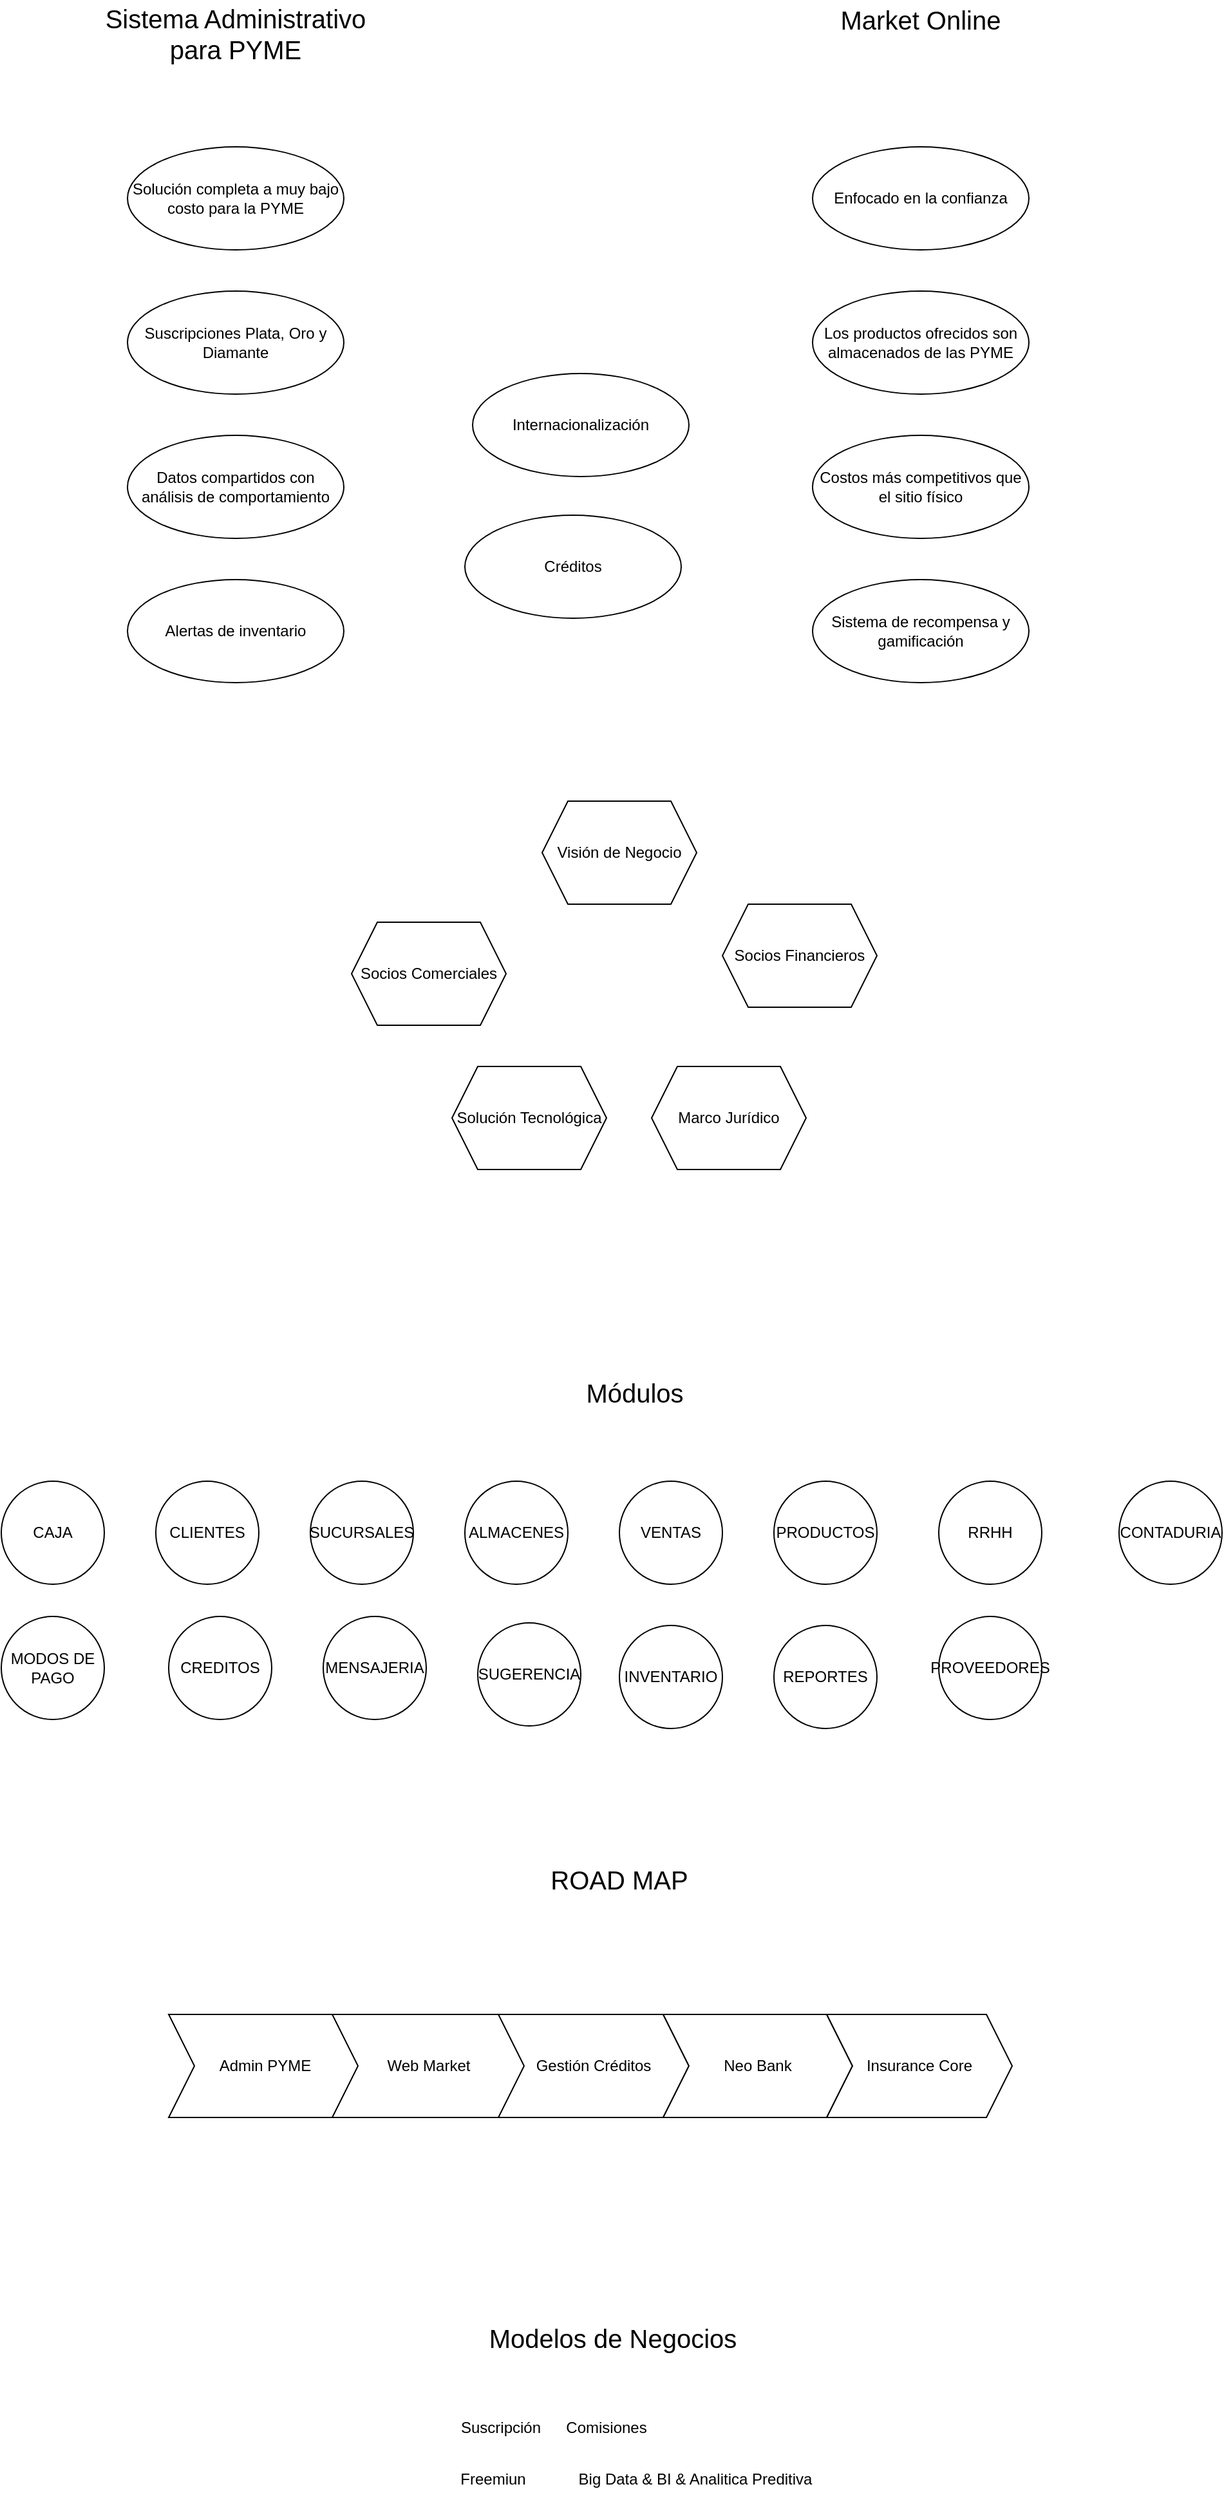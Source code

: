 <mxfile version="23.1.2" type="device" pages="4">
  <diagram name="Página-1" id="rIi8mp777EoybwdU9Ra2">
    <mxGraphModel dx="1674" dy="756" grid="1" gridSize="10" guides="1" tooltips="1" connect="1" arrows="1" fold="1" page="1" pageScale="1" pageWidth="1654" pageHeight="1169" math="0" shadow="0">
      <root>
        <mxCell id="0" />
        <mxCell id="1" parent="0" />
        <mxCell id="FgdXej-HgR9VR4h-SUFF-1" value="Sistema Administrativo para PYME" style="text;html=1;strokeColor=none;fillColor=none;align=center;verticalAlign=middle;whiteSpace=wrap;rounded=0;fontSize=20;" parent="1" vertex="1">
          <mxGeometry x="392" y="110" width="224" height="52" as="geometry" />
        </mxCell>
        <mxCell id="FgdXej-HgR9VR4h-SUFF-2" value="Market Online" style="text;html=1;strokeColor=none;fillColor=none;align=center;verticalAlign=middle;whiteSpace=wrap;rounded=0;fontSize=20;" parent="1" vertex="1">
          <mxGeometry x="952" y="110" width="168" height="30" as="geometry" />
        </mxCell>
        <mxCell id="FgdXej-HgR9VR4h-SUFF-3" value="Solución completa a muy bajo costo para la PYME" style="ellipse;whiteSpace=wrap;html=1;" parent="1" vertex="1">
          <mxGeometry x="420" y="224" width="168" height="80" as="geometry" />
        </mxCell>
        <mxCell id="FgdXej-HgR9VR4h-SUFF-4" value="Suscripciones Plata, Oro y Diamante" style="ellipse;whiteSpace=wrap;html=1;" parent="1" vertex="1">
          <mxGeometry x="420" y="336" width="168" height="80" as="geometry" />
        </mxCell>
        <mxCell id="FgdXej-HgR9VR4h-SUFF-5" value="Datos compartidos con análisis de comportamiento" style="ellipse;whiteSpace=wrap;html=1;" parent="1" vertex="1">
          <mxGeometry x="420" y="448" width="168" height="80" as="geometry" />
        </mxCell>
        <mxCell id="FgdXej-HgR9VR4h-SUFF-6" value="Enfocado en la confianza" style="ellipse;whiteSpace=wrap;html=1;" parent="1" vertex="1">
          <mxGeometry x="952" y="224" width="168" height="80" as="geometry" />
        </mxCell>
        <mxCell id="FgdXej-HgR9VR4h-SUFF-7" value="Los productos ofrecidos son almacenados de las PYME" style="ellipse;whiteSpace=wrap;html=1;" parent="1" vertex="1">
          <mxGeometry x="952" y="336" width="168" height="80" as="geometry" />
        </mxCell>
        <mxCell id="FgdXej-HgR9VR4h-SUFF-8" value="Costos más competitivos que el sitio físico" style="ellipse;whiteSpace=wrap;html=1;" parent="1" vertex="1">
          <mxGeometry x="952" y="448" width="168" height="80" as="geometry" />
        </mxCell>
        <mxCell id="FgdXej-HgR9VR4h-SUFF-9" value="Sistema de recompensa y gamificación" style="ellipse;whiteSpace=wrap;html=1;" parent="1" vertex="1">
          <mxGeometry x="952" y="560" width="168" height="80" as="geometry" />
        </mxCell>
        <mxCell id="FgdXej-HgR9VR4h-SUFF-10" value="Alertas de inventario" style="ellipse;whiteSpace=wrap;html=1;" parent="1" vertex="1">
          <mxGeometry x="420" y="560" width="168" height="80" as="geometry" />
        </mxCell>
        <mxCell id="FgdXej-HgR9VR4h-SUFF-11" value="Socios Comerciales" style="shape=hexagon;perimeter=hexagonPerimeter2;whiteSpace=wrap;html=1;fixedSize=1;" parent="1" vertex="1">
          <mxGeometry x="594" y="826" width="120" height="80" as="geometry" />
        </mxCell>
        <mxCell id="FgdXej-HgR9VR4h-SUFF-12" value="Socios Financieros" style="shape=hexagon;perimeter=hexagonPerimeter2;whiteSpace=wrap;html=1;fixedSize=1;" parent="1" vertex="1">
          <mxGeometry x="882" y="812" width="120" height="80" as="geometry" />
        </mxCell>
        <mxCell id="FgdXej-HgR9VR4h-SUFF-13" value="Visión de Negocio" style="shape=hexagon;perimeter=hexagonPerimeter2;whiteSpace=wrap;html=1;fixedSize=1;" parent="1" vertex="1">
          <mxGeometry x="742" y="732" width="120" height="80" as="geometry" />
        </mxCell>
        <mxCell id="FgdXej-HgR9VR4h-SUFF-14" value="Solución Tecnológica" style="shape=hexagon;perimeter=hexagonPerimeter2;whiteSpace=wrap;html=1;fixedSize=1;" parent="1" vertex="1">
          <mxGeometry x="672" y="938" width="120" height="80" as="geometry" />
        </mxCell>
        <mxCell id="FgdXej-HgR9VR4h-SUFF-15" value="Marco Jurídico" style="shape=hexagon;perimeter=hexagonPerimeter2;whiteSpace=wrap;html=1;fixedSize=1;" parent="1" vertex="1">
          <mxGeometry x="827" y="938" width="120" height="80" as="geometry" />
        </mxCell>
        <mxCell id="FgdXej-HgR9VR4h-SUFF-16" value="CAJA" style="ellipse;whiteSpace=wrap;html=1;aspect=fixed;" parent="1" vertex="1">
          <mxGeometry x="322" y="1260" width="80" height="80" as="geometry" />
        </mxCell>
        <mxCell id="FgdXej-HgR9VR4h-SUFF-17" value="CLIENTES" style="ellipse;whiteSpace=wrap;html=1;aspect=fixed;" parent="1" vertex="1">
          <mxGeometry x="442" y="1260" width="80" height="80" as="geometry" />
        </mxCell>
        <mxCell id="FgdXej-HgR9VR4h-SUFF-18" value="SUCURSALES" style="ellipse;whiteSpace=wrap;html=1;aspect=fixed;" parent="1" vertex="1">
          <mxGeometry x="562" y="1260" width="80" height="80" as="geometry" />
        </mxCell>
        <mxCell id="FgdXej-HgR9VR4h-SUFF-19" value="ALMACENES" style="ellipse;whiteSpace=wrap;html=1;aspect=fixed;" parent="1" vertex="1">
          <mxGeometry x="682" y="1260" width="80" height="80" as="geometry" />
        </mxCell>
        <mxCell id="FgdXej-HgR9VR4h-SUFF-20" value="VENTAS" style="ellipse;whiteSpace=wrap;html=1;aspect=fixed;" parent="1" vertex="1">
          <mxGeometry x="802" y="1260" width="80" height="80" as="geometry" />
        </mxCell>
        <mxCell id="FgdXej-HgR9VR4h-SUFF-21" value="PRODUCTOS" style="ellipse;whiteSpace=wrap;html=1;aspect=fixed;" parent="1" vertex="1">
          <mxGeometry x="922" y="1260" width="80" height="80" as="geometry" />
        </mxCell>
        <mxCell id="FgdXej-HgR9VR4h-SUFF-22" value="MODOS DE PAGO" style="ellipse;whiteSpace=wrap;html=1;aspect=fixed;" parent="1" vertex="1">
          <mxGeometry x="322" y="1365" width="80" height="80" as="geometry" />
        </mxCell>
        <mxCell id="FgdXej-HgR9VR4h-SUFF-23" value="CREDITOS" style="ellipse;whiteSpace=wrap;html=1;aspect=fixed;" parent="1" vertex="1">
          <mxGeometry x="452" y="1365" width="80" height="80" as="geometry" />
        </mxCell>
        <mxCell id="FgdXej-HgR9VR4h-SUFF-24" value="MENSAJERIA" style="ellipse;whiteSpace=wrap;html=1;aspect=fixed;" parent="1" vertex="1">
          <mxGeometry x="572" y="1365" width="80" height="80" as="geometry" />
        </mxCell>
        <mxCell id="FgdXej-HgR9VR4h-SUFF-25" value="SUGERENCIA" style="ellipse;whiteSpace=wrap;html=1;aspect=fixed;" parent="1" vertex="1">
          <mxGeometry x="692" y="1370" width="80" height="80" as="geometry" />
        </mxCell>
        <mxCell id="FgdXej-HgR9VR4h-SUFF-26" value="INVENTARIO" style="ellipse;whiteSpace=wrap;html=1;aspect=fixed;" parent="1" vertex="1">
          <mxGeometry x="802" y="1372" width="80" height="80" as="geometry" />
        </mxCell>
        <mxCell id="FgdXej-HgR9VR4h-SUFF-27" value="REPORTES" style="ellipse;whiteSpace=wrap;html=1;aspect=fixed;" parent="1" vertex="1">
          <mxGeometry x="922" y="1372" width="80" height="80" as="geometry" />
        </mxCell>
        <mxCell id="FgdXej-HgR9VR4h-SUFF-28" value="RRHH" style="ellipse;whiteSpace=wrap;html=1;aspect=fixed;" parent="1" vertex="1">
          <mxGeometry x="1050" y="1260" width="80" height="80" as="geometry" />
        </mxCell>
        <mxCell id="FgdXej-HgR9VR4h-SUFF-29" value="PROVEEDORES" style="ellipse;whiteSpace=wrap;html=1;aspect=fixed;" parent="1" vertex="1">
          <mxGeometry x="1050" y="1365" width="80" height="80" as="geometry" />
        </mxCell>
        <mxCell id="FgdXej-HgR9VR4h-SUFF-30" value="CONTADURIA" style="ellipse;whiteSpace=wrap;html=1;aspect=fixed;" parent="1" vertex="1">
          <mxGeometry x="1190" y="1260" width="80" height="80" as="geometry" />
        </mxCell>
        <mxCell id="FgdXej-HgR9VR4h-SUFF-31" value="Módulos" style="text;html=1;strokeColor=none;fillColor=none;align=center;verticalAlign=middle;whiteSpace=wrap;rounded=0;fontSize=20;" parent="1" vertex="1">
          <mxGeometry x="784" y="1176" width="60" height="30" as="geometry" />
        </mxCell>
        <mxCell id="FgdXej-HgR9VR4h-SUFF-32" value="ROAD MAP" style="text;html=1;strokeColor=none;fillColor=none;align=center;verticalAlign=middle;whiteSpace=wrap;rounded=0;fontSize=20;" parent="1" vertex="1">
          <mxGeometry x="734" y="1554" width="136" height="30" as="geometry" />
        </mxCell>
        <mxCell id="FgdXej-HgR9VR4h-SUFF-33" value="Admin PYME" style="shape=step;perimeter=stepPerimeter;whiteSpace=wrap;html=1;fixedSize=1;" parent="1" vertex="1">
          <mxGeometry x="452" y="1674" width="150" height="80" as="geometry" />
        </mxCell>
        <mxCell id="FgdXej-HgR9VR4h-SUFF-34" value="Web Market" style="shape=step;perimeter=stepPerimeter;whiteSpace=wrap;html=1;fixedSize=1;" parent="1" vertex="1">
          <mxGeometry x="579" y="1674" width="150" height="80" as="geometry" />
        </mxCell>
        <mxCell id="FgdXej-HgR9VR4h-SUFF-35" value="Gestión Créditos" style="shape=step;perimeter=stepPerimeter;whiteSpace=wrap;html=1;fixedSize=1;" parent="1" vertex="1">
          <mxGeometry x="708" y="1674" width="148" height="80" as="geometry" />
        </mxCell>
        <mxCell id="FgdXej-HgR9VR4h-SUFF-36" value="Neo Bank" style="shape=step;perimeter=stepPerimeter;whiteSpace=wrap;html=1;fixedSize=1;" parent="1" vertex="1">
          <mxGeometry x="836" y="1674" width="147" height="80" as="geometry" />
        </mxCell>
        <mxCell id="FgdXej-HgR9VR4h-SUFF-37" value="Insurance Core" style="shape=step;perimeter=stepPerimeter;whiteSpace=wrap;html=1;fixedSize=1;" parent="1" vertex="1">
          <mxGeometry x="963" y="1674" width="144" height="80" as="geometry" />
        </mxCell>
        <mxCell id="FgdXej-HgR9VR4h-SUFF-38" value="Modelos de Negocios" style="text;html=1;strokeColor=none;fillColor=none;align=center;verticalAlign=middle;whiteSpace=wrap;rounded=0;fontSize=20;" parent="1" vertex="1">
          <mxGeometry x="692" y="1910" width="210" height="30" as="geometry" />
        </mxCell>
        <mxCell id="FgdXej-HgR9VR4h-SUFF-39" value="Internacionalización" style="ellipse;whiteSpace=wrap;html=1;" parent="1" vertex="1">
          <mxGeometry x="688" y="400" width="168" height="80" as="geometry" />
        </mxCell>
        <mxCell id="nysZrhOHiiBM0kSMgnj0-1" value="Créditos" style="ellipse;whiteSpace=wrap;html=1;" parent="1" vertex="1">
          <mxGeometry x="682" y="510" width="168" height="80" as="geometry" />
        </mxCell>
        <mxCell id="nysZrhOHiiBM0kSMgnj0-2" value="Suscripción" style="text;html=1;strokeColor=none;fillColor=none;align=center;verticalAlign=middle;whiteSpace=wrap;rounded=0;" parent="1" vertex="1">
          <mxGeometry x="680" y="1980" width="60" height="30" as="geometry" />
        </mxCell>
        <mxCell id="nysZrhOHiiBM0kSMgnj0-3" value="Freemiun" style="text;html=1;strokeColor=none;fillColor=none;align=center;verticalAlign=middle;whiteSpace=wrap;rounded=0;" parent="1" vertex="1">
          <mxGeometry x="674" y="2020" width="60" height="30" as="geometry" />
        </mxCell>
        <mxCell id="nysZrhOHiiBM0kSMgnj0-4" value="Comisiones" style="text;html=1;strokeColor=none;fillColor=none;align=center;verticalAlign=middle;whiteSpace=wrap;rounded=0;" parent="1" vertex="1">
          <mxGeometry x="762" y="1980" width="60" height="30" as="geometry" />
        </mxCell>
        <mxCell id="nysZrhOHiiBM0kSMgnj0-5" value="Big Data &amp;amp; BI &amp;amp; Analitica Preditiva" style="text;html=1;strokeColor=none;fillColor=none;align=center;verticalAlign=middle;whiteSpace=wrap;rounded=0;" parent="1" vertex="1">
          <mxGeometry x="762" y="2020" width="198" height="30" as="geometry" />
        </mxCell>
      </root>
    </mxGraphModel>
  </diagram>
  <diagram id="5GQdm-QFGxT4q1j-ygYW" name="Página-2">
    <mxGraphModel dx="1674" dy="756" grid="1" gridSize="10" guides="1" tooltips="1" connect="1" arrows="1" fold="1" page="1" pageScale="1" pageWidth="1600" pageHeight="900" math="0" shadow="0">
      <root>
        <mxCell id="0" />
        <mxCell id="1" parent="0" />
        <mxCell id="yvIXk96me6TfUyMMV-JM-1" value="&lt;h1&gt;Roadmap Admin Pyme&lt;/h1&gt;" style="text;html=1;strokeColor=none;fillColor=none;spacing=5;spacingTop=-20;whiteSpace=wrap;overflow=hidden;rounded=0;" parent="1" vertex="1">
          <mxGeometry x="530" y="60" width="400" height="120" as="geometry" />
        </mxCell>
        <mxCell id="mVjnm3gxd34lomJ6Nhlv-1" value="CAJA" style="ellipse;whiteSpace=wrap;html=1;aspect=fixed;fillColor=#dae8fc;strokeColor=#6c8ebf;" parent="1" vertex="1">
          <mxGeometry x="170" y="400" width="80" height="80" as="geometry" />
        </mxCell>
        <mxCell id="mVjnm3gxd34lomJ6Nhlv-2" value="CLIENTES" style="ellipse;whiteSpace=wrap;html=1;aspect=fixed;fillColor=#d5e8d4;strokeColor=#82b366;" parent="1" vertex="1">
          <mxGeometry x="60" y="180" width="80" height="80" as="geometry" />
        </mxCell>
        <mxCell id="mVjnm3gxd34lomJ6Nhlv-3" value="SUCURSALES" style="ellipse;whiteSpace=wrap;html=1;aspect=fixed;fillColor=#e1d5e7;strokeColor=#9673a6;" parent="1" vertex="1">
          <mxGeometry x="120" y="280" width="80" height="80" as="geometry" />
        </mxCell>
        <mxCell id="mVjnm3gxd34lomJ6Nhlv-4" value="ALMACENES" style="ellipse;whiteSpace=wrap;html=1;aspect=fixed;fillColor=#e1d5e7;strokeColor=#9673a6;" parent="1" vertex="1">
          <mxGeometry x="320" y="280" width="80" height="80" as="geometry" />
        </mxCell>
        <mxCell id="mVjnm3gxd34lomJ6Nhlv-5" value="VENTAS" style="ellipse;whiteSpace=wrap;html=1;aspect=fixed;fillColor=#d5e8d4;strokeColor=#82b366;" parent="1" vertex="1">
          <mxGeometry x="360" y="180" width="80" height="80" as="geometry" />
        </mxCell>
        <mxCell id="mVjnm3gxd34lomJ6Nhlv-6" value="PRODUCTOS" style="ellipse;whiteSpace=wrap;html=1;aspect=fixed;fillColor=#d5e8d4;strokeColor=#82b366;" parent="1" vertex="1">
          <mxGeometry x="270" y="180" width="80" height="80" as="geometry" />
        </mxCell>
        <mxCell id="mVjnm3gxd34lomJ6Nhlv-7" value="MODOS DE PAGO" style="ellipse;whiteSpace=wrap;html=1;aspect=fixed;fillColor=#dae8fc;strokeColor=#6c8ebf;" parent="1" vertex="1">
          <mxGeometry x="260" y="400" width="80" height="80" as="geometry" />
        </mxCell>
        <mxCell id="mVjnm3gxd34lomJ6Nhlv-8" value="CREDITOS" style="ellipse;whiteSpace=wrap;html=1;aspect=fixed;fillColor=#f8cecc;strokeColor=#b85450;" parent="1" vertex="1">
          <mxGeometry x="215" y="580" width="80" height="80" as="geometry" />
        </mxCell>
        <mxCell id="mVjnm3gxd34lomJ6Nhlv-9" value="MENSAJERIA" style="ellipse;whiteSpace=wrap;html=1;aspect=fixed;fillColor=#ffe6cc;strokeColor=#d79b00;" parent="1" vertex="1">
          <mxGeometry x="270" y="500" width="80" height="80" as="geometry" />
        </mxCell>
        <mxCell id="mVjnm3gxd34lomJ6Nhlv-10" value="SUGERENCIA" style="ellipse;whiteSpace=wrap;html=1;aspect=fixed;fillColor=#ffe6cc;strokeColor=#d79b00;" parent="1" vertex="1">
          <mxGeometry x="170" y="500" width="80" height="80" as="geometry" />
        </mxCell>
        <mxCell id="mVjnm3gxd34lomJ6Nhlv-11" value="INVENTARIO" style="ellipse;whiteSpace=wrap;html=1;aspect=fixed;fillColor=#d5e8d4;strokeColor=#82b366;" parent="1" vertex="1">
          <mxGeometry x="160" y="180" width="80" height="80" as="geometry" />
        </mxCell>
        <mxCell id="mVjnm3gxd34lomJ6Nhlv-12" value="REPORTES" style="ellipse;whiteSpace=wrap;html=1;aspect=fixed;fillColor=#dae8fc;strokeColor=#6c8ebf;" parent="1" vertex="1">
          <mxGeometry x="350" y="400" width="80" height="80" as="geometry" />
        </mxCell>
        <mxCell id="mVjnm3gxd34lomJ6Nhlv-13" value="RRHH" style="ellipse;whiteSpace=wrap;html=1;aspect=fixed;fillColor=#e1d5e7;strokeColor=#9673a6;" parent="1" vertex="1">
          <mxGeometry x="30" y="280" width="80" height="80" as="geometry" />
        </mxCell>
        <mxCell id="mVjnm3gxd34lomJ6Nhlv-14" value="PROVEEDORES" style="ellipse;whiteSpace=wrap;html=1;aspect=fixed;fillColor=#e1d5e7;strokeColor=#9673a6;" parent="1" vertex="1">
          <mxGeometry x="220" y="280" width="80" height="80" as="geometry" />
        </mxCell>
        <mxCell id="mVjnm3gxd34lomJ6Nhlv-15" value="CONTADURIA" style="ellipse;whiteSpace=wrap;html=1;aspect=fixed;fillColor=#dae8fc;strokeColor=#6c8ebf;" parent="1" vertex="1">
          <mxGeometry x="60" y="400" width="80" height="80" as="geometry" />
        </mxCell>
        <mxCell id="mVjnm3gxd34lomJ6Nhlv-16" value="&lt;font style=&quot;font-size: 36px;&quot;&gt;MVP 9 meses&lt;/font&gt;" style="text;html=1;strokeColor=none;fillColor=none;align=center;verticalAlign=middle;whiteSpace=wrap;rounded=0;" parent="1" vertex="1">
          <mxGeometry y="750" width="290" height="30" as="geometry" />
        </mxCell>
        <mxCell id="mVjnm3gxd34lomJ6Nhlv-17" value="&lt;span style=&quot;color: rgb(0, 0, 0); font-family: Helvetica; font-size: 36px; font-style: normal; font-variant-ligatures: normal; font-variant-caps: normal; font-weight: 400; letter-spacing: normal; orphans: 2; text-align: center; text-indent: 0px; text-transform: none; widows: 2; word-spacing: 0px; -webkit-text-stroke-width: 0px; background-color: rgb(251, 251, 251); text-decoration-thickness: initial; text-decoration-style: initial; text-decoration-color: initial; float: none; display: inline !important;&quot;&gt;29 Feb termina el diseño de datos&lt;/span&gt;" style="text;whiteSpace=wrap;html=1;" parent="1" vertex="1">
          <mxGeometry x="30" y="860" width="650" height="70" as="geometry" />
        </mxCell>
        <mxCell id="mVjnm3gxd34lomJ6Nhlv-18" value="&lt;span style=&quot;color: rgb(0, 0, 0); font-family: Helvetica; font-size: 36px; font-style: normal; font-variant-ligatures: normal; font-variant-caps: normal; font-weight: 400; letter-spacing: normal; orphans: 2; text-align: center; text-indent: 0px; text-transform: none; widows: 2; word-spacing: 0px; -webkit-text-stroke-width: 0px; background-color: rgb(251, 251, 251); text-decoration-thickness: initial; text-decoration-style: initial; text-decoration-color: initial; float: none; display: inline !important;&quot;&gt;09 Feb Inicio diseño de datos&lt;/span&gt;" style="text;whiteSpace=wrap;html=1;" parent="1" vertex="1">
          <mxGeometry x="30" y="800" width="540" height="70" as="geometry" />
        </mxCell>
        <mxCell id="mVjnm3gxd34lomJ6Nhlv-19" value="&lt;span style=&quot;color: rgb(0, 0, 0); font-family: Helvetica; font-size: 36px; font-style: normal; font-variant-ligatures: normal; font-variant-caps: normal; font-weight: 400; letter-spacing: normal; orphans: 2; text-align: center; text-indent: 0px; text-transform: none; widows: 2; word-spacing: 0px; -webkit-text-stroke-width: 0px; background-color: rgb(251, 251, 251); text-decoration-thickness: initial; text-decoration-style: initial; text-decoration-color: initial; float: none; display: inline !important;&quot;&gt;Deudas técnicas: pistola laser e integración con web así como metodos de pago&lt;/span&gt;" style="text;whiteSpace=wrap;html=1;" parent="1" vertex="1">
          <mxGeometry x="30" y="940" width="940" height="70" as="geometry" />
        </mxCell>
        <mxCell id="mVjnm3gxd34lomJ6Nhlv-20" value="&lt;span style=&quot;color: rgb(0, 0, 0); font-family: Helvetica; font-size: 36px; font-style: normal; font-variant-ligatures: normal; font-variant-caps: normal; font-weight: 400; letter-spacing: normal; orphans: 2; text-align: center; text-indent: 0px; text-transform: none; widows: 2; word-spacing: 0px; -webkit-text-stroke-width: 0px; background-color: rgb(251, 251, 251); text-decoration-thickness: initial; text-decoration-style: initial; text-decoration-color: initial; float: none; display: inline !important;&quot;&gt;01 Abril día cero + 3 meses (1er hito) + 6 Meses (2do Hito) + 9 meses (3er hito) + Piloto&lt;/span&gt;" style="text;whiteSpace=wrap;html=1;" parent="1" vertex="1">
          <mxGeometry x="30" y="1050" width="650" height="170" as="geometry" />
        </mxCell>
        <mxCell id="mVjnm3gxd34lomJ6Nhlv-21" value="WEB MARKET" style="ellipse;whiteSpace=wrap;html=1;aspect=fixed;fillColor=#f8cecc;strokeColor=#b85450;" parent="1" vertex="1">
          <mxGeometry x="320" y="580" width="80" height="80" as="geometry" />
        </mxCell>
      </root>
    </mxGraphModel>
  </diagram>
  <diagram id="QbyhQMJyTxRE1nQ0u1A6" name="Página-3">
    <mxGraphModel dx="1674" dy="756" grid="1" gridSize="10" guides="1" tooltips="1" connect="1" arrows="1" fold="1" page="1" pageScale="1" pageWidth="1654" pageHeight="1169" math="0" shadow="0">
      <root>
        <mxCell id="0" />
        <mxCell id="1" parent="0" />
        <mxCell id="uFtCBnilJVALQzy9iHI6-1" value="" style="rounded=0;whiteSpace=wrap;html=1;fillColor=#fff2cc;strokeColor=#d6b656;" vertex="1" parent="1">
          <mxGeometry x="40" y="610" width="740" height="380" as="geometry" />
        </mxCell>
        <mxCell id="uFtCBnilJVALQzy9iHI6-2" value="" style="rounded=0;whiteSpace=wrap;html=1;fillColor=#f5f5f5;fontColor=#333333;strokeColor=#666666;" vertex="1" parent="1">
          <mxGeometry x="40" y="90" width="740" height="500" as="geometry" />
        </mxCell>
        <mxCell id="uFtCBnilJVALQzy9iHI6-3" style="edgeStyle=orthogonalEdgeStyle;rounded=0;orthogonalLoop=1;jettySize=auto;html=1;entryX=1;entryY=0.5;entryDx=0;entryDy=0;" edge="1" parent="1" source="uFtCBnilJVALQzy9iHI6-4" target="uFtCBnilJVALQzy9iHI6-14">
          <mxGeometry relative="1" as="geometry" />
        </mxCell>
        <mxCell id="uFtCBnilJVALQzy9iHI6-4" value="cliente" style="rounded=1;whiteSpace=wrap;html=1;" vertex="1" parent="1">
          <mxGeometry x="1050" y="500" width="120" height="60" as="geometry" />
        </mxCell>
        <mxCell id="uFtCBnilJVALQzy9iHI6-5" style="edgeStyle=orthogonalEdgeStyle;rounded=0;orthogonalLoop=1;jettySize=auto;html=1;exitX=0.5;exitY=1;exitDx=0;exitDy=0;" edge="1" parent="1" source="uFtCBnilJVALQzy9iHI6-8" target="uFtCBnilJVALQzy9iHI6-18">
          <mxGeometry relative="1" as="geometry">
            <Array as="points">
              <mxPoint x="350" y="460" />
              <mxPoint x="430" y="460" />
            </Array>
          </mxGeometry>
        </mxCell>
        <mxCell id="uFtCBnilJVALQzy9iHI6-6" value="Lote Carlístico&lt;br&gt;(fecha)&lt;br&gt;(físico)" style="rounded=1;whiteSpace=wrap;html=1;fillColor=#f8cecc;strokeColor=#b85450;" vertex="1" parent="1">
          <mxGeometry x="70" y="170" width="120" height="60" as="geometry" />
        </mxCell>
        <mxCell id="uFtCBnilJVALQzy9iHI6-7" style="edgeStyle=orthogonalEdgeStyle;rounded=0;orthogonalLoop=1;jettySize=auto;html=1;entryX=1;entryY=0.5;entryDx=0;entryDy=0;" edge="1" parent="1" source="uFtCBnilJVALQzy9iHI6-8" target="uFtCBnilJVALQzy9iHI6-6">
          <mxGeometry relative="1" as="geometry">
            <Array as="points">
              <mxPoint x="240" y="390" />
              <mxPoint x="240" y="200" />
            </Array>
          </mxGeometry>
        </mxCell>
        <mxCell id="uFtCBnilJVALQzy9iHI6-8" value="inventario&lt;br&gt;(cantidad)&lt;br&gt;(físico)" style="rounded=1;whiteSpace=wrap;html=1;" vertex="1" parent="1">
          <mxGeometry x="290" y="370" width="120" height="60" as="geometry" />
        </mxCell>
        <mxCell id="uFtCBnilJVALQzy9iHI6-9" style="edgeStyle=orthogonalEdgeStyle;rounded=0;orthogonalLoop=1;jettySize=auto;html=1;" edge="1" parent="1" source="uFtCBnilJVALQzy9iHI6-11" target="uFtCBnilJVALQzy9iHI6-13">
          <mxGeometry relative="1" as="geometry">
            <Array as="points">
              <mxPoint x="430" y="210" />
              <mxPoint x="350" y="210" />
            </Array>
          </mxGeometry>
        </mxCell>
        <mxCell id="uFtCBnilJVALQzy9iHI6-10" style="edgeStyle=orthogonalEdgeStyle;rounded=0;orthogonalLoop=1;jettySize=auto;html=1;entryX=0.5;entryY=0;entryDx=0;entryDy=0;" edge="1" parent="1" source="uFtCBnilJVALQzy9iHI6-11" target="uFtCBnilJVALQzy9iHI6-32">
          <mxGeometry relative="1" as="geometry">
            <Array as="points">
              <mxPoint x="450" y="210" />
              <mxPoint x="520" y="210" />
            </Array>
          </mxGeometry>
        </mxCell>
        <mxCell id="uFtCBnilJVALQzy9iHI6-11" value="empresa" style="rounded=1;whiteSpace=wrap;html=1;" vertex="1" parent="1">
          <mxGeometry x="380" y="110" width="120" height="60" as="geometry" />
        </mxCell>
        <mxCell id="uFtCBnilJVALQzy9iHI6-12" style="edgeStyle=orthogonalEdgeStyle;rounded=0;orthogonalLoop=1;jettySize=auto;html=1;" edge="1" parent="1" source="uFtCBnilJVALQzy9iHI6-13" target="uFtCBnilJVALQzy9iHI6-8">
          <mxGeometry relative="1" as="geometry" />
        </mxCell>
        <mxCell id="uFtCBnilJVALQzy9iHI6-13" value="almacen" style="rounded=1;whiteSpace=wrap;html=1;" vertex="1" parent="1">
          <mxGeometry x="290" y="250" width="120" height="60" as="geometry" />
        </mxCell>
        <mxCell id="uFtCBnilJVALQzy9iHI6-14" value="venta" style="rounded=1;whiteSpace=wrap;html=1;" vertex="1" parent="1">
          <mxGeometry x="810" y="500" width="120" height="60" as="geometry" />
        </mxCell>
        <mxCell id="uFtCBnilJVALQzy9iHI6-15" style="edgeStyle=orthogonalEdgeStyle;rounded=0;orthogonalLoop=1;jettySize=auto;html=1;" edge="1" parent="1" source="uFtCBnilJVALQzy9iHI6-16" target="uFtCBnilJVALQzy9iHI6-26">
          <mxGeometry relative="1" as="geometry" />
        </mxCell>
        <mxCell id="uFtCBnilJVALQzy9iHI6-16" value="Producto&lt;br&gt;(representa unidad)&lt;br&gt;(descriptivo)" style="rounded=1;whiteSpace=wrap;html=1;" vertex="1" parent="1">
          <mxGeometry x="370" y="780" width="120" height="60" as="geometry" />
        </mxCell>
        <mxCell id="uFtCBnilJVALQzy9iHI6-17" style="edgeStyle=orthogonalEdgeStyle;rounded=0;orthogonalLoop=1;jettySize=auto;html=1;" edge="1" parent="1" source="uFtCBnilJVALQzy9iHI6-18" target="uFtCBnilJVALQzy9iHI6-26">
          <mxGeometry relative="1" as="geometry" />
        </mxCell>
        <mxCell id="uFtCBnilJVALQzy9iHI6-18" value="Product-size&lt;br&gt;(tamaño)&lt;br&gt;(descriptivo)" style="rounded=1;whiteSpace=wrap;html=1;" vertex="1" parent="1">
          <mxGeometry x="370" y="660" width="120" height="60" as="geometry" />
        </mxCell>
        <mxCell id="uFtCBnilJVALQzy9iHI6-19" style="edgeStyle=orthogonalEdgeStyle;rounded=0;orthogonalLoop=1;jettySize=auto;html=1;" edge="1" parent="1" source="uFtCBnilJVALQzy9iHI6-20" target="uFtCBnilJVALQzy9iHI6-16">
          <mxGeometry relative="1" as="geometry" />
        </mxCell>
        <mxCell id="uFtCBnilJVALQzy9iHI6-20" value="Departamento" style="rounded=1;whiteSpace=wrap;html=1;" vertex="1" parent="1">
          <mxGeometry x="520" y="910" width="120" height="60" as="geometry" />
        </mxCell>
        <mxCell id="uFtCBnilJVALQzy9iHI6-21" style="edgeStyle=orthogonalEdgeStyle;rounded=0;orthogonalLoop=1;jettySize=auto;html=1;" edge="1" parent="1" source="uFtCBnilJVALQzy9iHI6-23" target="uFtCBnilJVALQzy9iHI6-18">
          <mxGeometry relative="1" as="geometry">
            <Array as="points">
              <mxPoint x="320" y="720" />
              <mxPoint x="320" y="690" />
            </Array>
          </mxGeometry>
        </mxCell>
        <mxCell id="uFtCBnilJVALQzy9iHI6-22" style="edgeStyle=orthogonalEdgeStyle;rounded=0;orthogonalLoop=1;jettySize=auto;html=1;entryX=0;entryY=0.5;entryDx=0;entryDy=0;" edge="1" parent="1" source="uFtCBnilJVALQzy9iHI6-23" target="uFtCBnilJVALQzy9iHI6-16">
          <mxGeometry relative="1" as="geometry">
            <Array as="points">
              <mxPoint x="320" y="760" />
              <mxPoint x="320" y="810" />
            </Array>
          </mxGeometry>
        </mxCell>
        <mxCell id="uFtCBnilJVALQzy9iHI6-23" value="Product-Descripción&lt;br&gt;(fotos, detalles )" style="rounded=1;whiteSpace=wrap;html=1;" vertex="1" parent="1">
          <mxGeometry x="150" y="705" width="120" height="60" as="geometry" />
        </mxCell>
        <mxCell id="uFtCBnilJVALQzy9iHI6-24" style="edgeStyle=orthogonalEdgeStyle;rounded=0;orthogonalLoop=1;jettySize=auto;html=1;" edge="1" parent="1" source="uFtCBnilJVALQzy9iHI6-25" target="uFtCBnilJVALQzy9iHI6-16">
          <mxGeometry relative="1" as="geometry">
            <Array as="points">
              <mxPoint x="410" y="910" />
            </Array>
          </mxGeometry>
        </mxCell>
        <mxCell id="uFtCBnilJVALQzy9iHI6-25" value="Marca" style="rounded=1;whiteSpace=wrap;html=1;" vertex="1" parent="1">
          <mxGeometry x="210" y="880" width="120" height="60" as="geometry" />
        </mxCell>
        <mxCell id="uFtCBnilJVALQzy9iHI6-26" value="etiquetas" style="rounded=1;whiteSpace=wrap;html=1;" vertex="1" parent="1">
          <mxGeometry x="560" y="735" width="120" height="60" as="geometry" />
        </mxCell>
        <mxCell id="uFtCBnilJVALQzy9iHI6-27" style="edgeStyle=orthogonalEdgeStyle;rounded=0;orthogonalLoop=1;jettySize=auto;html=1;" edge="1" parent="1" source="uFtCBnilJVALQzy9iHI6-28" target="uFtCBnilJVALQzy9iHI6-14">
          <mxGeometry relative="1" as="geometry" />
        </mxCell>
        <mxCell id="uFtCBnilJVALQzy9iHI6-28" value="Producto-Precio" style="rounded=1;whiteSpace=wrap;html=1;" vertex="1" parent="1">
          <mxGeometry x="560" y="500" width="120" height="60" as="geometry" />
        </mxCell>
        <mxCell id="uFtCBnilJVALQzy9iHI6-29" style="edgeStyle=orthogonalEdgeStyle;rounded=0;orthogonalLoop=1;jettySize=auto;html=1;entryX=0.75;entryY=1;entryDx=0;entryDy=0;" edge="1" parent="1" source="uFtCBnilJVALQzy9iHI6-30" target="uFtCBnilJVALQzy9iHI6-16">
          <mxGeometry relative="1" as="geometry" />
        </mxCell>
        <mxCell id="uFtCBnilJVALQzy9iHI6-30" value="Garantía&lt;br&gt;(de fábrica)" style="rounded=1;whiteSpace=wrap;html=1;" vertex="1" parent="1">
          <mxGeometry x="590" y="830" width="120" height="60" as="geometry" />
        </mxCell>
        <mxCell id="uFtCBnilJVALQzy9iHI6-31" style="edgeStyle=orthogonalEdgeStyle;rounded=0;orthogonalLoop=1;jettySize=auto;html=1;entryX=1;entryY=0.5;entryDx=0;entryDy=0;" edge="1" parent="1" source="uFtCBnilJVALQzy9iHI6-32" target="uFtCBnilJVALQzy9iHI6-8">
          <mxGeometry relative="1" as="geometry">
            <Array as="points">
              <mxPoint x="520" y="400" />
            </Array>
          </mxGeometry>
        </mxCell>
        <mxCell id="uFtCBnilJVALQzy9iHI6-32" value="Sucursal" style="rounded=1;whiteSpace=wrap;html=1;" vertex="1" parent="1">
          <mxGeometry x="460" y="250" width="120" height="60" as="geometry" />
        </mxCell>
        <mxCell id="uFtCBnilJVALQzy9iHI6-33" style="edgeStyle=orthogonalEdgeStyle;rounded=0;orthogonalLoop=1;jettySize=auto;html=1;entryX=0;entryY=0.75;entryDx=0;entryDy=0;" edge="1" parent="1" source="uFtCBnilJVALQzy9iHI6-34" target="uFtCBnilJVALQzy9iHI6-8">
          <mxGeometry relative="1" as="geometry" />
        </mxCell>
        <mxCell id="uFtCBnilJVALQzy9iHI6-34" value="Lote&lt;br&gt;(entradas)&lt;br&gt;(fecha)" style="rounded=1;whiteSpace=wrap;html=1;" vertex="1" parent="1">
          <mxGeometry x="90" y="400" width="120" height="60" as="geometry" />
        </mxCell>
      </root>
    </mxGraphModel>
  </diagram>
  <diagram id="33X93HzJ6C7JQJjY9Zxd" name="Página-4">
    <mxGraphModel dx="1674" dy="756" grid="1" gridSize="10" guides="1" tooltips="1" connect="1" arrows="1" fold="1" page="1" pageScale="1" pageWidth="1654" pageHeight="1169" math="0" shadow="0">
      <root>
        <mxCell id="0" />
        <mxCell id="1" parent="0" />
        <mxCell id="wn6b4Xni9Hprjxqhl-n6-1" style="edgeStyle=orthogonalEdgeStyle;rounded=0;orthogonalLoop=1;jettySize=auto;html=1;" edge="1" parent="1" source="wn6b4Xni9Hprjxqhl-n6-2" target="wn6b4Xni9Hprjxqhl-n6-4">
          <mxGeometry relative="1" as="geometry" />
        </mxCell>
        <mxCell id="wn6b4Xni9Hprjxqhl-n6-2" value="MIAMI" style="ellipse;whiteSpace=wrap;html=1;aspect=fixed;" vertex="1" parent="1">
          <mxGeometry x="160" y="270" width="80" height="80" as="geometry" />
        </mxCell>
        <mxCell id="wn6b4Xni9Hprjxqhl-n6-3" style="edgeStyle=orthogonalEdgeStyle;rounded=0;orthogonalLoop=1;jettySize=auto;html=1;" edge="1" parent="1" source="wn6b4Xni9Hprjxqhl-n6-4" target="wn6b4Xni9Hprjxqhl-n6-7">
          <mxGeometry relative="1" as="geometry" />
        </mxCell>
        <mxCell id="wn6b4Xni9Hprjxqhl-n6-4" value="PTO CABELLO" style="ellipse;whiteSpace=wrap;html=1;aspect=fixed;" vertex="1" parent="1">
          <mxGeometry x="520" y="265" width="80" height="80" as="geometry" />
        </mxCell>
        <mxCell id="wn6b4Xni9Hprjxqhl-n6-5" style="edgeStyle=orthogonalEdgeStyle;rounded=0;orthogonalLoop=1;jettySize=auto;html=1;" edge="1" parent="1" source="wn6b4Xni9Hprjxqhl-n6-7" target="wn6b4Xni9Hprjxqhl-n6-9">
          <mxGeometry relative="1" as="geometry" />
        </mxCell>
        <mxCell id="wn6b4Xni9Hprjxqhl-n6-6" style="edgeStyle=orthogonalEdgeStyle;rounded=0;orthogonalLoop=1;jettySize=auto;html=1;entryX=0;entryY=0.5;entryDx=0;entryDy=0;" edge="1" parent="1" source="wn6b4Xni9Hprjxqhl-n6-7" target="wn6b4Xni9Hprjxqhl-n6-17">
          <mxGeometry relative="1" as="geometry">
            <Array as="points">
              <mxPoint x="940" y="545" />
            </Array>
          </mxGeometry>
        </mxCell>
        <mxCell id="wn6b4Xni9Hprjxqhl-n6-7" value="CARACAS" style="ellipse;whiteSpace=wrap;html=1;aspect=fixed;" vertex="1" parent="1">
          <mxGeometry x="900" y="265" width="80" height="80" as="geometry" />
        </mxCell>
        <mxCell id="wn6b4Xni9Hprjxqhl-n6-8" style="edgeStyle=orthogonalEdgeStyle;rounded=0;orthogonalLoop=1;jettySize=auto;html=1;" edge="1" parent="1" source="wn6b4Xni9Hprjxqhl-n6-9" target="wn6b4Xni9Hprjxqhl-n6-13">
          <mxGeometry relative="1" as="geometry" />
        </mxCell>
        <mxCell id="wn6b4Xni9Hprjxqhl-n6-9" value="TIENDA" style="ellipse;whiteSpace=wrap;html=1;aspect=fixed;" vertex="1" parent="1">
          <mxGeometry x="1230" y="255" width="80" height="80" as="geometry" />
        </mxCell>
        <mxCell id="wn6b4Xni9Hprjxqhl-n6-10" value="" style="shape=mxgraph.signs.food.food_truck;html=1;pointerEvents=1;fillColor=#000000;strokeColor=none;verticalLabelPosition=bottom;verticalAlign=top;align=center;" vertex="1" parent="1">
          <mxGeometry x="680" y="280" width="98" height="50" as="geometry" />
        </mxCell>
        <mxCell id="wn6b4Xni9Hprjxqhl-n6-11" value="" style="shape=mxgraph.signs.transportation.ship_1;html=1;pointerEvents=1;fillColor=#000000;strokeColor=none;verticalLabelPosition=bottom;verticalAlign=top;align=center;" vertex="1" parent="1">
          <mxGeometry x="320" y="278" width="98" height="52" as="geometry" />
        </mxCell>
        <mxCell id="wn6b4Xni9Hprjxqhl-n6-12" value="" style="shape=mxgraph.signs.food.food_truck;html=1;pointerEvents=1;fillColor=#000000;strokeColor=none;verticalLabelPosition=bottom;verticalAlign=top;align=center;" vertex="1" parent="1">
          <mxGeometry x="1060" y="270" width="98" height="50" as="geometry" />
        </mxCell>
        <mxCell id="wn6b4Xni9Hprjxqhl-n6-13" value="Actor" style="shape=umlActor;verticalLabelPosition=bottom;verticalAlign=top;html=1;outlineConnect=0;" vertex="1" parent="1">
          <mxGeometry x="1440" y="265" width="30" height="60" as="geometry" />
        </mxCell>
        <mxCell id="wn6b4Xni9Hprjxqhl-n6-14" value="100 X unidad" style="shape=callout;whiteSpace=wrap;html=1;perimeter=calloutPerimeter;" vertex="1" parent="1">
          <mxGeometry x="1240" y="175" width="120" height="80" as="geometry" />
        </mxCell>
        <mxCell id="wn6b4Xni9Hprjxqhl-n6-15" value="30Xcaja(10)" style="shape=callout;whiteSpace=wrap;html=1;perimeter=calloutPerimeter;" vertex="1" parent="1">
          <mxGeometry x="900" y="175" width="120" height="80" as="geometry" />
        </mxCell>
        <mxCell id="wn6b4Xni9Hprjxqhl-n6-16" value="3Xpaleta(100)" style="shape=callout;whiteSpace=wrap;html=1;perimeter=calloutPerimeter;" vertex="1" parent="1">
          <mxGeometry x="500" y="178" width="120" height="80" as="geometry" />
        </mxCell>
        <mxCell id="wn6b4Xni9Hprjxqhl-n6-17" value="TIENDA" style="ellipse;whiteSpace=wrap;html=1;aspect=fixed;" vertex="1" parent="1">
          <mxGeometry x="1210" y="505" width="80" height="80" as="geometry" />
        </mxCell>
        <mxCell id="wn6b4Xni9Hprjxqhl-n6-18" value="100 X unidad" style="shape=callout;whiteSpace=wrap;html=1;perimeter=calloutPerimeter;" vertex="1" parent="1">
          <mxGeometry x="1230" y="420" width="120" height="80" as="geometry" />
        </mxCell>
        <mxCell id="wn6b4Xni9Hprjxqhl-n6-19" value="1Xcontainer(300)" style="shape=callout;whiteSpace=wrap;html=1;perimeter=calloutPerimeter;" vertex="1" parent="1">
          <mxGeometry x="150" y="175" width="120" height="80" as="geometry" />
        </mxCell>
        <mxCell id="wn6b4Xni9Hprjxqhl-n6-20" value="" style="shape=mxgraph.signs.food.food_truck;html=1;pointerEvents=1;fillColor=#000000;strokeColor=none;verticalLabelPosition=bottom;verticalAlign=top;align=center;" vertex="1" parent="1">
          <mxGeometry x="1000" y="520" width="98" height="50" as="geometry" />
        </mxCell>
      </root>
    </mxGraphModel>
  </diagram>
</mxfile>
